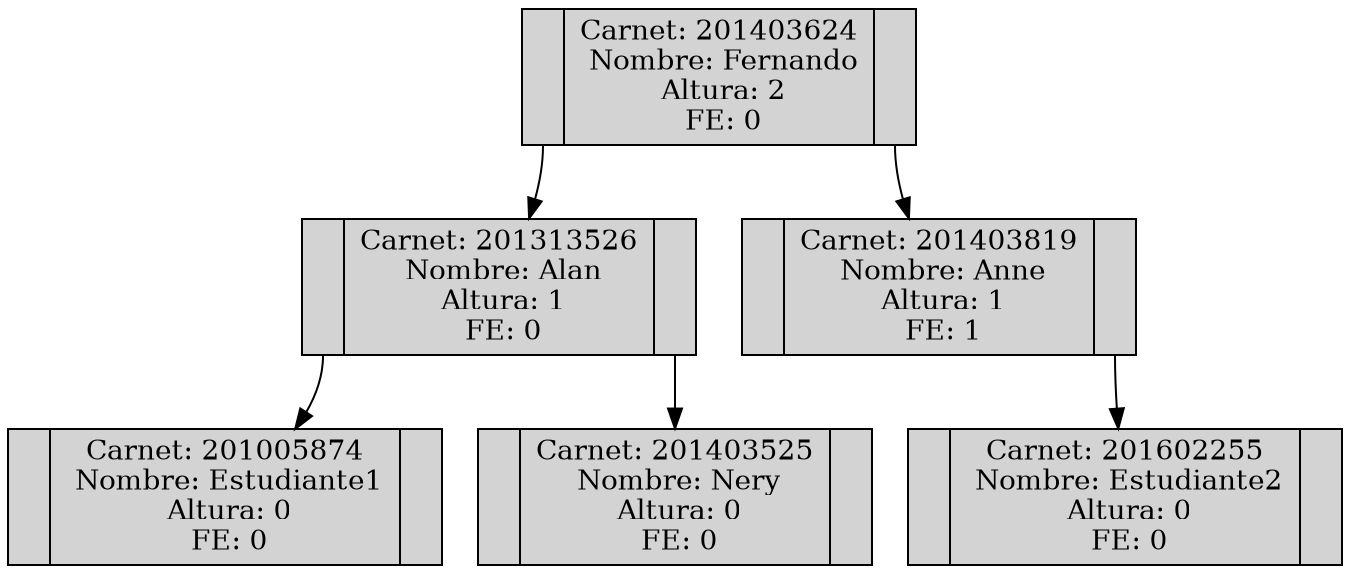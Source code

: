 digraph ARBOL { 
rankdir=TB
size="9,9"
node[shape=record,style=filled] 
"201403624Fernando"[label ="<C0>|<C1>Carnet: 201403624\n Nombre:  Fernando\n Altura:  2\n FE:  0|<C2>"]; 
"201313526Alan"[label ="<C0>|<C1>Carnet: 201313526\n Nombre:  Alan\n Altura:  1\n FE:  0|<C2>"]; 
"201005874Estudiante1"[label ="<C0>|<C1>Carnet: 201005874\n Nombre:  Estudiante1\n Altura:  0\n FE:  0|<C2>"]; 
"201313526Alan":C0->"201005874Estudiante1"; 
"201403525Nery"[label ="<C0>|<C1>Carnet: 201403525\n Nombre:  Nery\n Altura:  0\n FE:  0|<C2>"]; 
"201313526Alan":C2->"201403525Nery"; 
"201403624Fernando":C0->"201313526Alan"; 
"201403819Anne"[label ="<C0>|<C1>Carnet: 201403819\n Nombre:  Anne\n Altura:  1\n FE:  1|<C2>"]; 
"201602255Estudiante2"[label ="<C0>|<C1>Carnet: 201602255\n Nombre:  Estudiante2\n Altura:  0\n FE:  0|<C2>"]; 
"201403819Anne":C2->"201602255Estudiante2"; 
"201403624Fernando":C2->"201403819Anne"; 

}